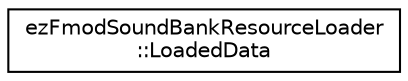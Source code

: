 digraph "Graphical Class Hierarchy"
{
 // LATEX_PDF_SIZE
  edge [fontname="Helvetica",fontsize="10",labelfontname="Helvetica",labelfontsize="10"];
  node [fontname="Helvetica",fontsize="10",shape=record];
  rankdir="LR";
  Node0 [label="ezFmodSoundBankResourceLoader\l::LoadedData",height=0.2,width=0.4,color="black", fillcolor="white", style="filled",URL="$d3/dcb/structez_fmod_sound_bank_resource_loader_1_1_loaded_data.htm",tooltip=" "];
}
